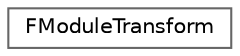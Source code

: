 digraph "Graphical Class Hierarchy"
{
 // INTERACTIVE_SVG=YES
 // LATEX_PDF_SIZE
  bgcolor="transparent";
  edge [fontname=Helvetica,fontsize=10,labelfontname=Helvetica,labelfontsize=10];
  node [fontname=Helvetica,fontsize=10,shape=box,height=0.2,width=0.4];
  rankdir="LR";
  Node0 [id="Node000000",label="FModuleTransform",height=0.2,width=0.4,color="grey40", fillcolor="white", style="filled",URL="$d5/d19/structFModuleTransform.html",tooltip=" "];
}

